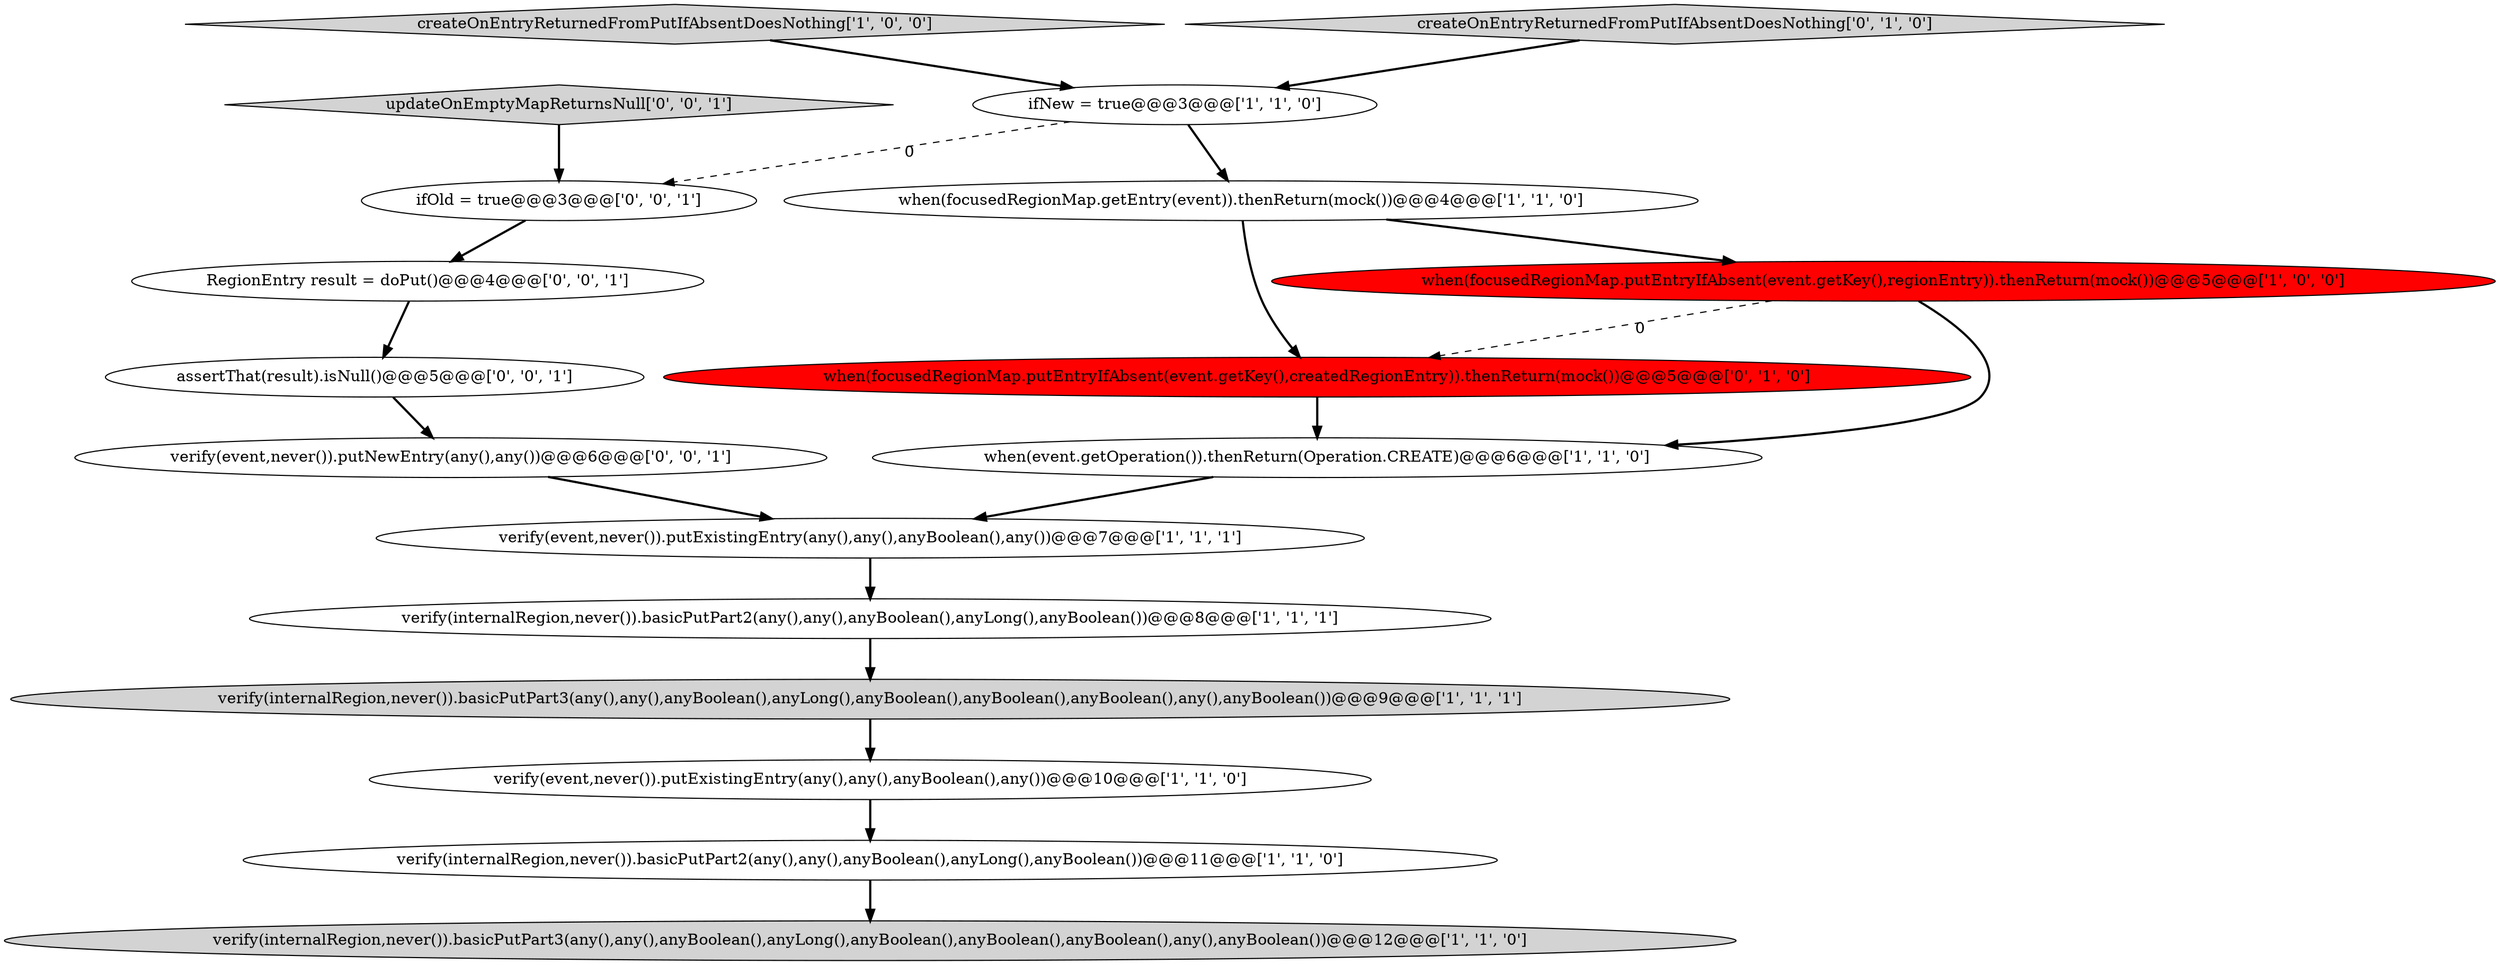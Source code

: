 digraph {
10 [style = filled, label = "verify(internalRegion,never()).basicPutPart3(any(),any(),anyBoolean(),anyLong(),anyBoolean(),anyBoolean(),anyBoolean(),any(),anyBoolean())@@@12@@@['1', '1', '0']", fillcolor = lightgray, shape = ellipse image = "AAA0AAABBB1BBB"];
1 [style = filled, label = "when(focusedRegionMap.getEntry(event)).thenReturn(mock())@@@4@@@['1', '1', '0']", fillcolor = white, shape = ellipse image = "AAA0AAABBB1BBB"];
8 [style = filled, label = "when(event.getOperation()).thenReturn(Operation.CREATE)@@@6@@@['1', '1', '0']", fillcolor = white, shape = ellipse image = "AAA0AAABBB1BBB"];
9 [style = filled, label = "verify(internalRegion,never()).basicPutPart2(any(),any(),anyBoolean(),anyLong(),anyBoolean())@@@11@@@['1', '1', '0']", fillcolor = white, shape = ellipse image = "AAA0AAABBB1BBB"];
17 [style = filled, label = "verify(event,never()).putNewEntry(any(),any())@@@6@@@['0', '0', '1']", fillcolor = white, shape = ellipse image = "AAA0AAABBB3BBB"];
11 [style = filled, label = "when(focusedRegionMap.putEntryIfAbsent(event.getKey(),createdRegionEntry)).thenReturn(mock())@@@5@@@['0', '1', '0']", fillcolor = red, shape = ellipse image = "AAA1AAABBB2BBB"];
0 [style = filled, label = "ifNew = true@@@3@@@['1', '1', '0']", fillcolor = white, shape = ellipse image = "AAA0AAABBB1BBB"];
4 [style = filled, label = "verify(event,never()).putExistingEntry(any(),any(),anyBoolean(),any())@@@7@@@['1', '1', '1']", fillcolor = white, shape = ellipse image = "AAA0AAABBB1BBB"];
6 [style = filled, label = "verify(event,never()).putExistingEntry(any(),any(),anyBoolean(),any())@@@10@@@['1', '1', '0']", fillcolor = white, shape = ellipse image = "AAA0AAABBB1BBB"];
16 [style = filled, label = "ifOld = true@@@3@@@['0', '0', '1']", fillcolor = white, shape = ellipse image = "AAA0AAABBB3BBB"];
13 [style = filled, label = "updateOnEmptyMapReturnsNull['0', '0', '1']", fillcolor = lightgray, shape = diamond image = "AAA0AAABBB3BBB"];
15 [style = filled, label = "assertThat(result).isNull()@@@5@@@['0', '0', '1']", fillcolor = white, shape = ellipse image = "AAA0AAABBB3BBB"];
3 [style = filled, label = "verify(internalRegion,never()).basicPutPart3(any(),any(),anyBoolean(),anyLong(),anyBoolean(),anyBoolean(),anyBoolean(),any(),anyBoolean())@@@9@@@['1', '1', '1']", fillcolor = lightgray, shape = ellipse image = "AAA0AAABBB1BBB"];
7 [style = filled, label = "createOnEntryReturnedFromPutIfAbsentDoesNothing['1', '0', '0']", fillcolor = lightgray, shape = diamond image = "AAA0AAABBB1BBB"];
2 [style = filled, label = "when(focusedRegionMap.putEntryIfAbsent(event.getKey(),regionEntry)).thenReturn(mock())@@@5@@@['1', '0', '0']", fillcolor = red, shape = ellipse image = "AAA1AAABBB1BBB"];
14 [style = filled, label = "RegionEntry result = doPut()@@@4@@@['0', '0', '1']", fillcolor = white, shape = ellipse image = "AAA0AAABBB3BBB"];
12 [style = filled, label = "createOnEntryReturnedFromPutIfAbsentDoesNothing['0', '1', '0']", fillcolor = lightgray, shape = diamond image = "AAA0AAABBB2BBB"];
5 [style = filled, label = "verify(internalRegion,never()).basicPutPart2(any(),any(),anyBoolean(),anyLong(),anyBoolean())@@@8@@@['1', '1', '1']", fillcolor = white, shape = ellipse image = "AAA0AAABBB1BBB"];
5->3 [style = bold, label=""];
11->8 [style = bold, label=""];
16->14 [style = bold, label=""];
3->6 [style = bold, label=""];
14->15 [style = bold, label=""];
1->2 [style = bold, label=""];
7->0 [style = bold, label=""];
15->17 [style = bold, label=""];
2->11 [style = dashed, label="0"];
8->4 [style = bold, label=""];
6->9 [style = bold, label=""];
9->10 [style = bold, label=""];
1->11 [style = bold, label=""];
12->0 [style = bold, label=""];
4->5 [style = bold, label=""];
0->1 [style = bold, label=""];
13->16 [style = bold, label=""];
17->4 [style = bold, label=""];
2->8 [style = bold, label=""];
0->16 [style = dashed, label="0"];
}
